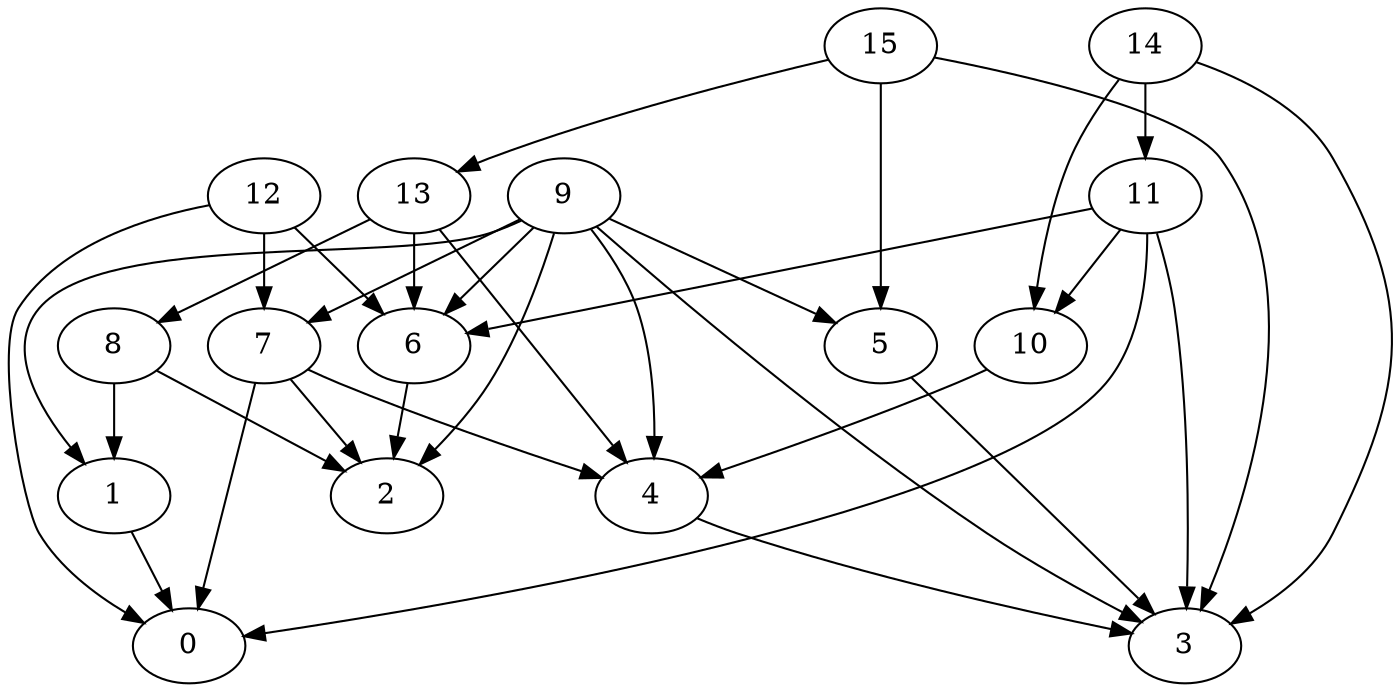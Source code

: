 digraph "Random_Nodes_16_Density_2.06_CCR_0.10_WeightType_Random#1_Homogeneous-4" {
14 [Weight=201];
15 [Weight=179];
11 [Weight=134];
13 [Weight=134];
9 [Weight=134];
12 [Weight=112];
8 [Weight=112];
6 [Weight=156];
7 [Weight=89];
10 [Weight=67];
4 [Weight=134];
5 [Weight=134];
1 [Weight=45];
0 [Weight=179];
2 [Weight=179];
3 [Weight=112];
9 -> 6 [Weight=9];
5 -> 3 [Weight=2];
11 -> 3 [Weight=2];
14 -> 10 [Weight=10];
11 -> 10 [Weight=7];
1 -> 0 [Weight=9];
9 -> 2 [Weight=6];
15 -> 13 [Weight=2];
9 -> 1 [Weight=9];
11 -> 0 [Weight=6];
8 -> 1 [Weight=4];
15 -> 3 [Weight=8];
12 -> 6 [Weight=7];
7 -> 2 [Weight=9];
11 -> 6 [Weight=10];
14 -> 11 [Weight=6];
15 -> 5 [Weight=10];
13 -> 8 [Weight=4];
13 -> 4 [Weight=5];
14 -> 3 [Weight=6];
9 -> 5 [Weight=9];
9 -> 3 [Weight=7];
9 -> 7 [Weight=8];
13 -> 6 [Weight=5];
10 -> 4 [Weight=6];
8 -> 2 [Weight=6];
4 -> 3 [Weight=4];
12 -> 7 [Weight=4];
9 -> 4 [Weight=5];
6 -> 2 [Weight=8];
7 -> 0 [Weight=6];
12 -> 0 [Weight=8];
7 -> 4 [Weight=3];
}
